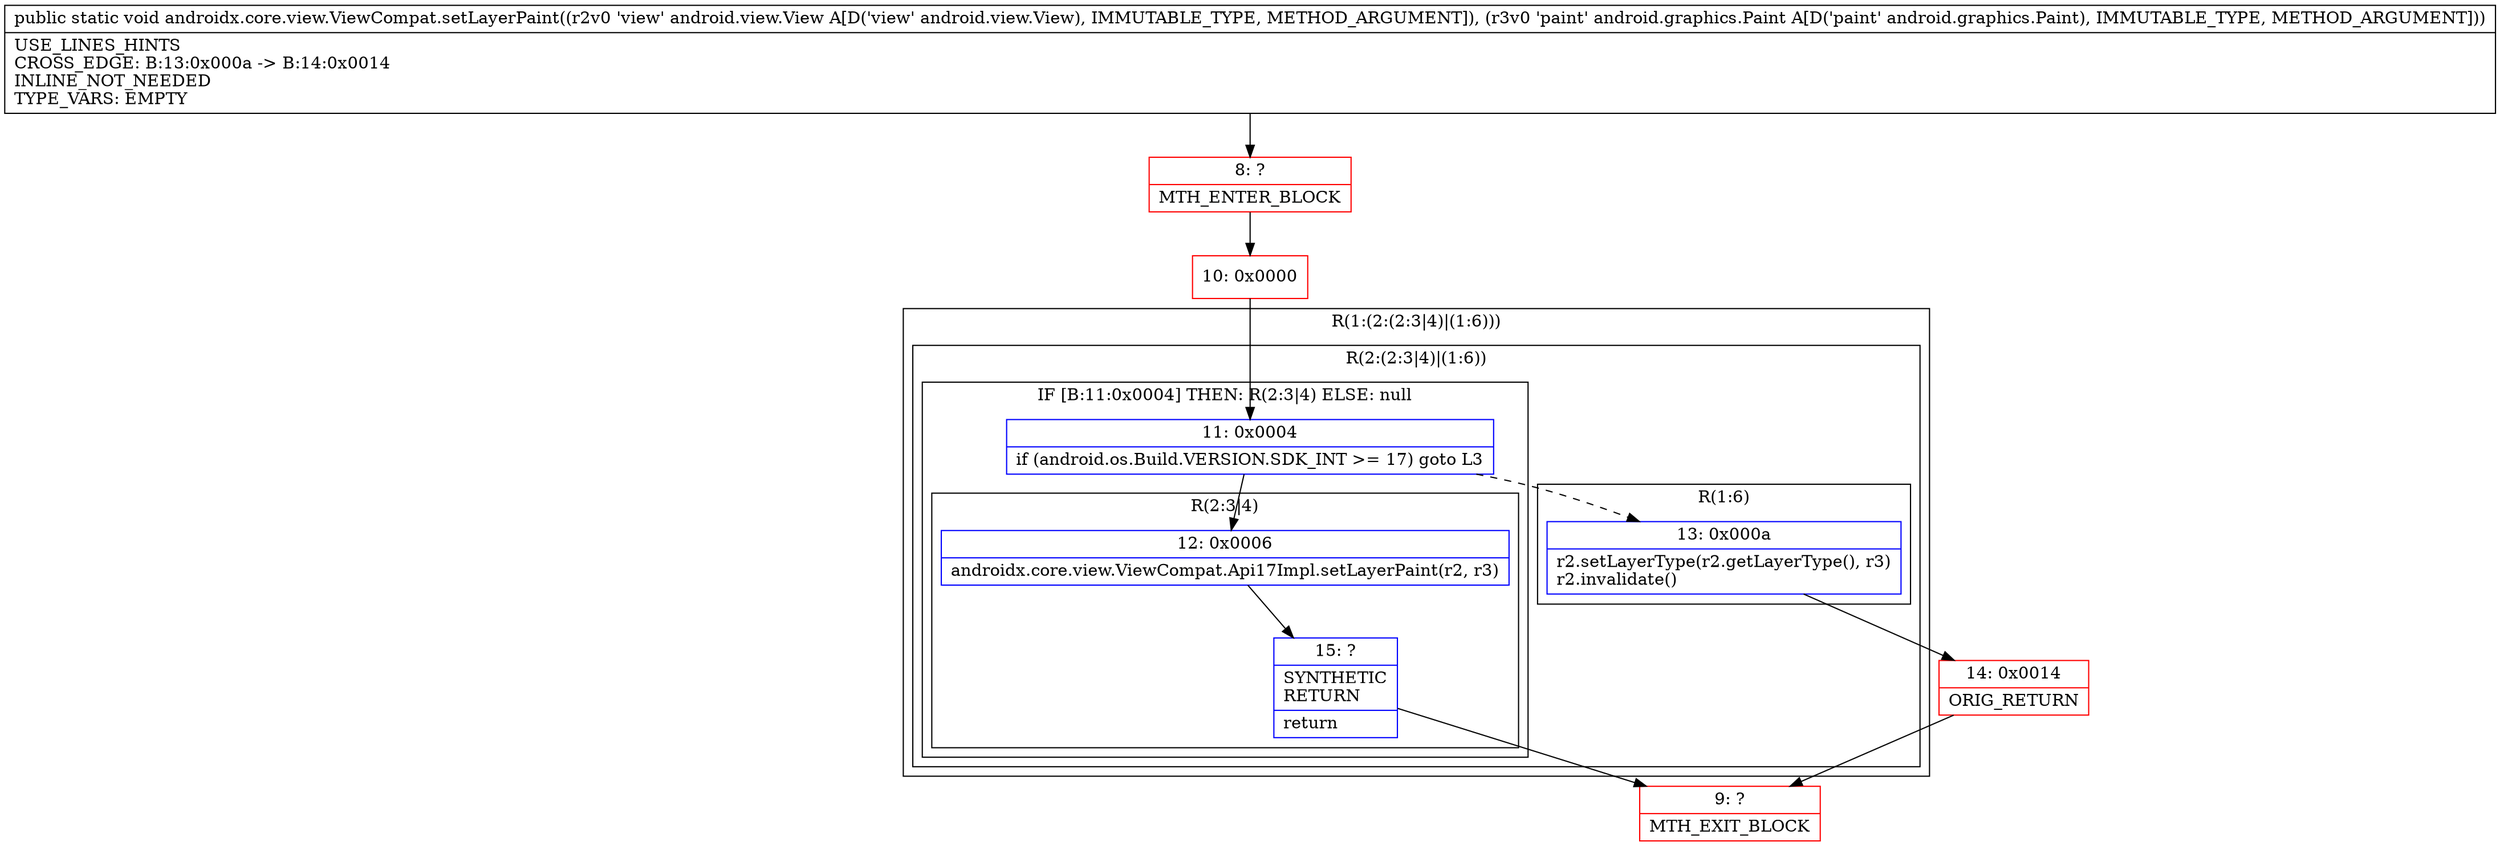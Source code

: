 digraph "CFG forandroidx.core.view.ViewCompat.setLayerPaint(Landroid\/view\/View;Landroid\/graphics\/Paint;)V" {
subgraph cluster_Region_875200076 {
label = "R(1:(2:(2:3|4)|(1:6)))";
node [shape=record,color=blue];
subgraph cluster_Region_615612756 {
label = "R(2:(2:3|4)|(1:6))";
node [shape=record,color=blue];
subgraph cluster_IfRegion_144403814 {
label = "IF [B:11:0x0004] THEN: R(2:3|4) ELSE: null";
node [shape=record,color=blue];
Node_11 [shape=record,label="{11\:\ 0x0004|if (android.os.Build.VERSION.SDK_INT \>= 17) goto L3\l}"];
subgraph cluster_Region_255356021 {
label = "R(2:3|4)";
node [shape=record,color=blue];
Node_12 [shape=record,label="{12\:\ 0x0006|androidx.core.view.ViewCompat.Api17Impl.setLayerPaint(r2, r3)\l}"];
Node_15 [shape=record,label="{15\:\ ?|SYNTHETIC\lRETURN\l|return\l}"];
}
}
subgraph cluster_Region_1753721792 {
label = "R(1:6)";
node [shape=record,color=blue];
Node_13 [shape=record,label="{13\:\ 0x000a|r2.setLayerType(r2.getLayerType(), r3)\lr2.invalidate()\l}"];
}
}
}
Node_8 [shape=record,color=red,label="{8\:\ ?|MTH_ENTER_BLOCK\l}"];
Node_10 [shape=record,color=red,label="{10\:\ 0x0000}"];
Node_9 [shape=record,color=red,label="{9\:\ ?|MTH_EXIT_BLOCK\l}"];
Node_14 [shape=record,color=red,label="{14\:\ 0x0014|ORIG_RETURN\l}"];
MethodNode[shape=record,label="{public static void androidx.core.view.ViewCompat.setLayerPaint((r2v0 'view' android.view.View A[D('view' android.view.View), IMMUTABLE_TYPE, METHOD_ARGUMENT]), (r3v0 'paint' android.graphics.Paint A[D('paint' android.graphics.Paint), IMMUTABLE_TYPE, METHOD_ARGUMENT]))  | USE_LINES_HINTS\lCROSS_EDGE: B:13:0x000a \-\> B:14:0x0014\lINLINE_NOT_NEEDED\lTYPE_VARS: EMPTY\l}"];
MethodNode -> Node_8;Node_11 -> Node_12;
Node_11 -> Node_13[style=dashed];
Node_12 -> Node_15;
Node_15 -> Node_9;
Node_13 -> Node_14;
Node_8 -> Node_10;
Node_10 -> Node_11;
Node_14 -> Node_9;
}

